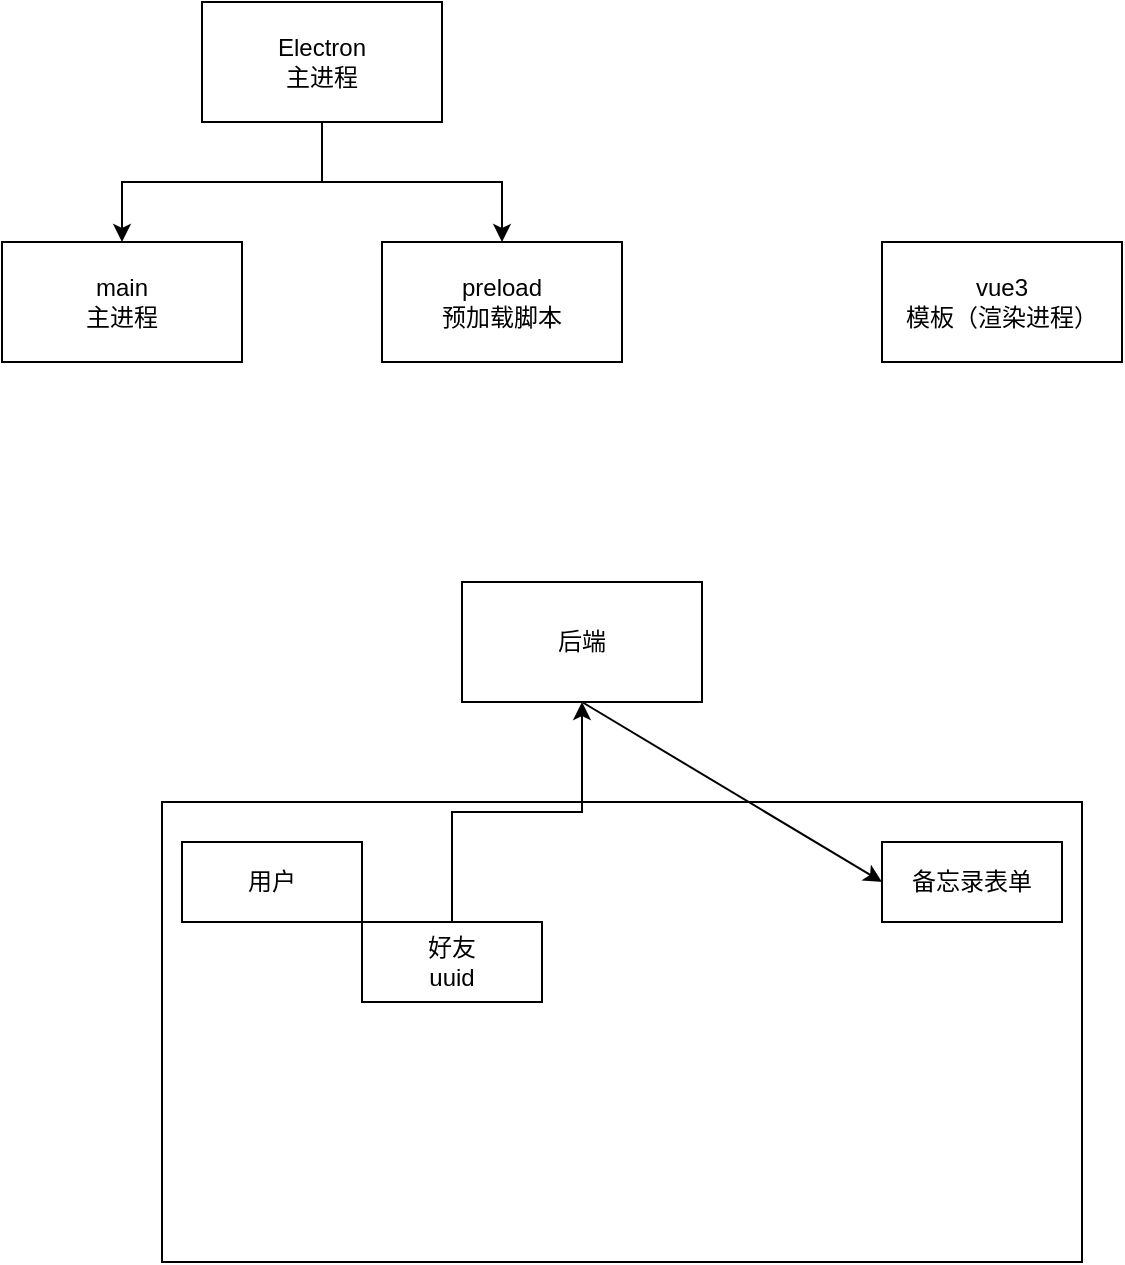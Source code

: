 <mxfile version="26.0.5">
  <diagram name="第 1 页" id="J-nNQBjBEPOlB2yVzqY-">
    <mxGraphModel dx="1194" dy="1958" grid="1" gridSize="10" guides="1" tooltips="1" connect="1" arrows="1" fold="1" page="1" pageScale="1" pageWidth="827" pageHeight="1169" math="0" shadow="0">
      <root>
        <mxCell id="0" />
        <mxCell id="1" parent="0" />
        <mxCell id="Yzot4mm9Q3PbP0i2d22P-1" value="" style="rounded=0;whiteSpace=wrap;html=1;" parent="1" vertex="1">
          <mxGeometry x="160" y="330" width="460" height="230" as="geometry" />
        </mxCell>
        <mxCell id="Yzot4mm9Q3PbP0i2d22P-2" value="用户" style="rounded=0;whiteSpace=wrap;html=1;" parent="1" vertex="1">
          <mxGeometry x="170" y="350" width="90" height="40" as="geometry" />
        </mxCell>
        <mxCell id="Yzot4mm9Q3PbP0i2d22P-3" value="好友&lt;div&gt;uuid&lt;/div&gt;" style="rounded=0;whiteSpace=wrap;html=1;" parent="1" vertex="1">
          <mxGeometry x="260" y="390" width="90" height="40" as="geometry" />
        </mxCell>
        <mxCell id="Yzot4mm9Q3PbP0i2d22P-4" value="备忘录表单" style="rounded=0;whiteSpace=wrap;html=1;" parent="1" vertex="1">
          <mxGeometry x="520" y="350" width="90" height="40" as="geometry" />
        </mxCell>
        <mxCell id="-KGz4vlHJvR66Cz1UX5D-2" value="" style="edgeStyle=orthogonalEdgeStyle;rounded=0;orthogonalLoop=1;jettySize=auto;html=1;" edge="1" parent="1" source="Yzot4mm9Q3PbP0i2d22P-5" target="-KGz4vlHJvR66Cz1UX5D-1">
          <mxGeometry relative="1" as="geometry" />
        </mxCell>
        <mxCell id="-KGz4vlHJvR66Cz1UX5D-4" value="" style="edgeStyle=orthogonalEdgeStyle;rounded=0;orthogonalLoop=1;jettySize=auto;html=1;" edge="1" parent="1" source="Yzot4mm9Q3PbP0i2d22P-5" target="-KGz4vlHJvR66Cz1UX5D-3">
          <mxGeometry relative="1" as="geometry" />
        </mxCell>
        <mxCell id="Yzot4mm9Q3PbP0i2d22P-5" value="Electron&lt;div&gt;主进程&lt;/div&gt;" style="rounded=0;whiteSpace=wrap;html=1;" parent="1" vertex="1">
          <mxGeometry x="180" y="-70" width="120" height="60" as="geometry" />
        </mxCell>
        <mxCell id="Yzot4mm9Q3PbP0i2d22P-6" value="vue3&lt;div&gt;模板（渲染进程）&lt;/div&gt;" style="rounded=0;whiteSpace=wrap;html=1;" parent="1" vertex="1">
          <mxGeometry x="520" y="50" width="120" height="60" as="geometry" />
        </mxCell>
        <mxCell id="Yzot4mm9Q3PbP0i2d22P-9" value="" style="edgeStyle=orthogonalEdgeStyle;rounded=0;orthogonalLoop=1;jettySize=auto;html=1;" parent="1" source="Yzot4mm9Q3PbP0i2d22P-3" target="Yzot4mm9Q3PbP0i2d22P-7" edge="1">
          <mxGeometry relative="1" as="geometry" />
        </mxCell>
        <mxCell id="Yzot4mm9Q3PbP0i2d22P-7" value="后端" style="rounded=0;whiteSpace=wrap;html=1;" parent="1" vertex="1">
          <mxGeometry x="310" y="220" width="120" height="60" as="geometry" />
        </mxCell>
        <mxCell id="Yzot4mm9Q3PbP0i2d22P-8" value="" style="endArrow=classic;html=1;rounded=0;entryX=0;entryY=0.5;entryDx=0;entryDy=0;exitX=0.5;exitY=1;exitDx=0;exitDy=0;" parent="1" source="Yzot4mm9Q3PbP0i2d22P-7" target="Yzot4mm9Q3PbP0i2d22P-4" edge="1">
          <mxGeometry width="50" height="50" relative="1" as="geometry">
            <mxPoint x="350" y="340" as="sourcePoint" />
            <mxPoint x="300" y="390" as="targetPoint" />
          </mxGeometry>
        </mxCell>
        <mxCell id="-KGz4vlHJvR66Cz1UX5D-1" value="main&lt;br&gt;&lt;div&gt;主进程&lt;/div&gt;" style="rounded=0;whiteSpace=wrap;html=1;" vertex="1" parent="1">
          <mxGeometry x="80" y="50" width="120" height="60" as="geometry" />
        </mxCell>
        <mxCell id="-KGz4vlHJvR66Cz1UX5D-3" value="preload&lt;div&gt;预加载脚本&lt;/div&gt;" style="rounded=0;whiteSpace=wrap;html=1;" vertex="1" parent="1">
          <mxGeometry x="270" y="50" width="120" height="60" as="geometry" />
        </mxCell>
      </root>
    </mxGraphModel>
  </diagram>
</mxfile>
